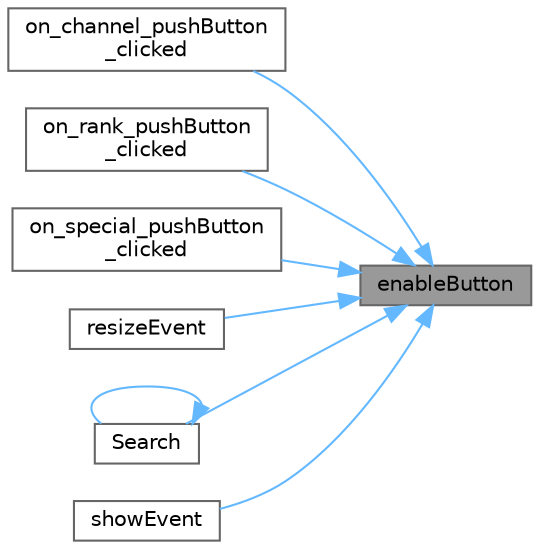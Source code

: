 digraph "enableButton"
{
 // LATEX_PDF_SIZE
  bgcolor="transparent";
  edge [fontname=Helvetica,fontsize=10,labelfontname=Helvetica,labelfontsize=10];
  node [fontname=Helvetica,fontsize=10,shape=box,height=0.2,width=0.4];
  rankdir="RL";
  Node1 [id="Node000001",label="enableButton",height=0.2,width=0.4,color="gray40", fillcolor="grey60", style="filled", fontcolor="black",tooltip="启用或禁用按钮"];
  Node1 -> Node2 [id="edge1_Node000001_Node000002",dir="back",color="steelblue1",style="solid",tooltip=" "];
  Node2 [id="Node000002",label="on_channel_pushButton\l_clicked",height=0.2,width=0.4,color="grey40", fillcolor="white", style="filled",URL="$class_search.html#a3ffe3c7c2875e16a88f641e15bcfce7c",tooltip="频道按钮点击槽函数"];
  Node1 -> Node3 [id="edge2_Node000001_Node000003",dir="back",color="steelblue1",style="solid",tooltip=" "];
  Node3 [id="Node000003",label="on_rank_pushButton\l_clicked",height=0.2,width=0.4,color="grey40", fillcolor="white", style="filled",URL="$class_search.html#ac7f4439056a878a58fac4ec074fb3ae8",tooltip="排行按钮点击槽函数"];
  Node1 -> Node4 [id="edge3_Node000001_Node000004",dir="back",color="steelblue1",style="solid",tooltip=" "];
  Node4 [id="Node000004",label="on_special_pushButton\l_clicked",height=0.2,width=0.4,color="grey40", fillcolor="white", style="filled",URL="$class_search.html#a1427d7103d61e6850b35947f47752eba",tooltip="专题按钮点击槽函数"];
  Node1 -> Node5 [id="edge4_Node000001_Node000005",dir="back",color="steelblue1",style="solid",tooltip=" "];
  Node5 [id="Node000005",label="resizeEvent",height=0.2,width=0.4,color="grey40", fillcolor="white", style="filled",URL="$class_search.html#a9a27ed4ceb22d2a19bdb88ed785085a1",tooltip="调整大小事件"];
  Node1 -> Node6 [id="edge5_Node000001_Node000006",dir="back",color="steelblue1",style="solid",tooltip=" "];
  Node6 [id="Node000006",label="Search",height=0.2,width=0.4,color="grey40", fillcolor="white", style="filled",URL="$class_search.html#ac51573714b74893be7f0d569b3b87790",tooltip="构造函数"];
  Node6 -> Node6 [id="edge6_Node000006_Node000006",dir="back",color="steelblue1",style="solid",tooltip=" "];
  Node1 -> Node7 [id="edge7_Node000001_Node000007",dir="back",color="steelblue1",style="solid",tooltip=" "];
  Node7 [id="Node000007",label="showEvent",height=0.2,width=0.4,color="grey40", fillcolor="white", style="filled",URL="$class_search.html#a26eb1890b4d4dfb7bf76fb7c44cbdebf",tooltip="显示事件"];
}
